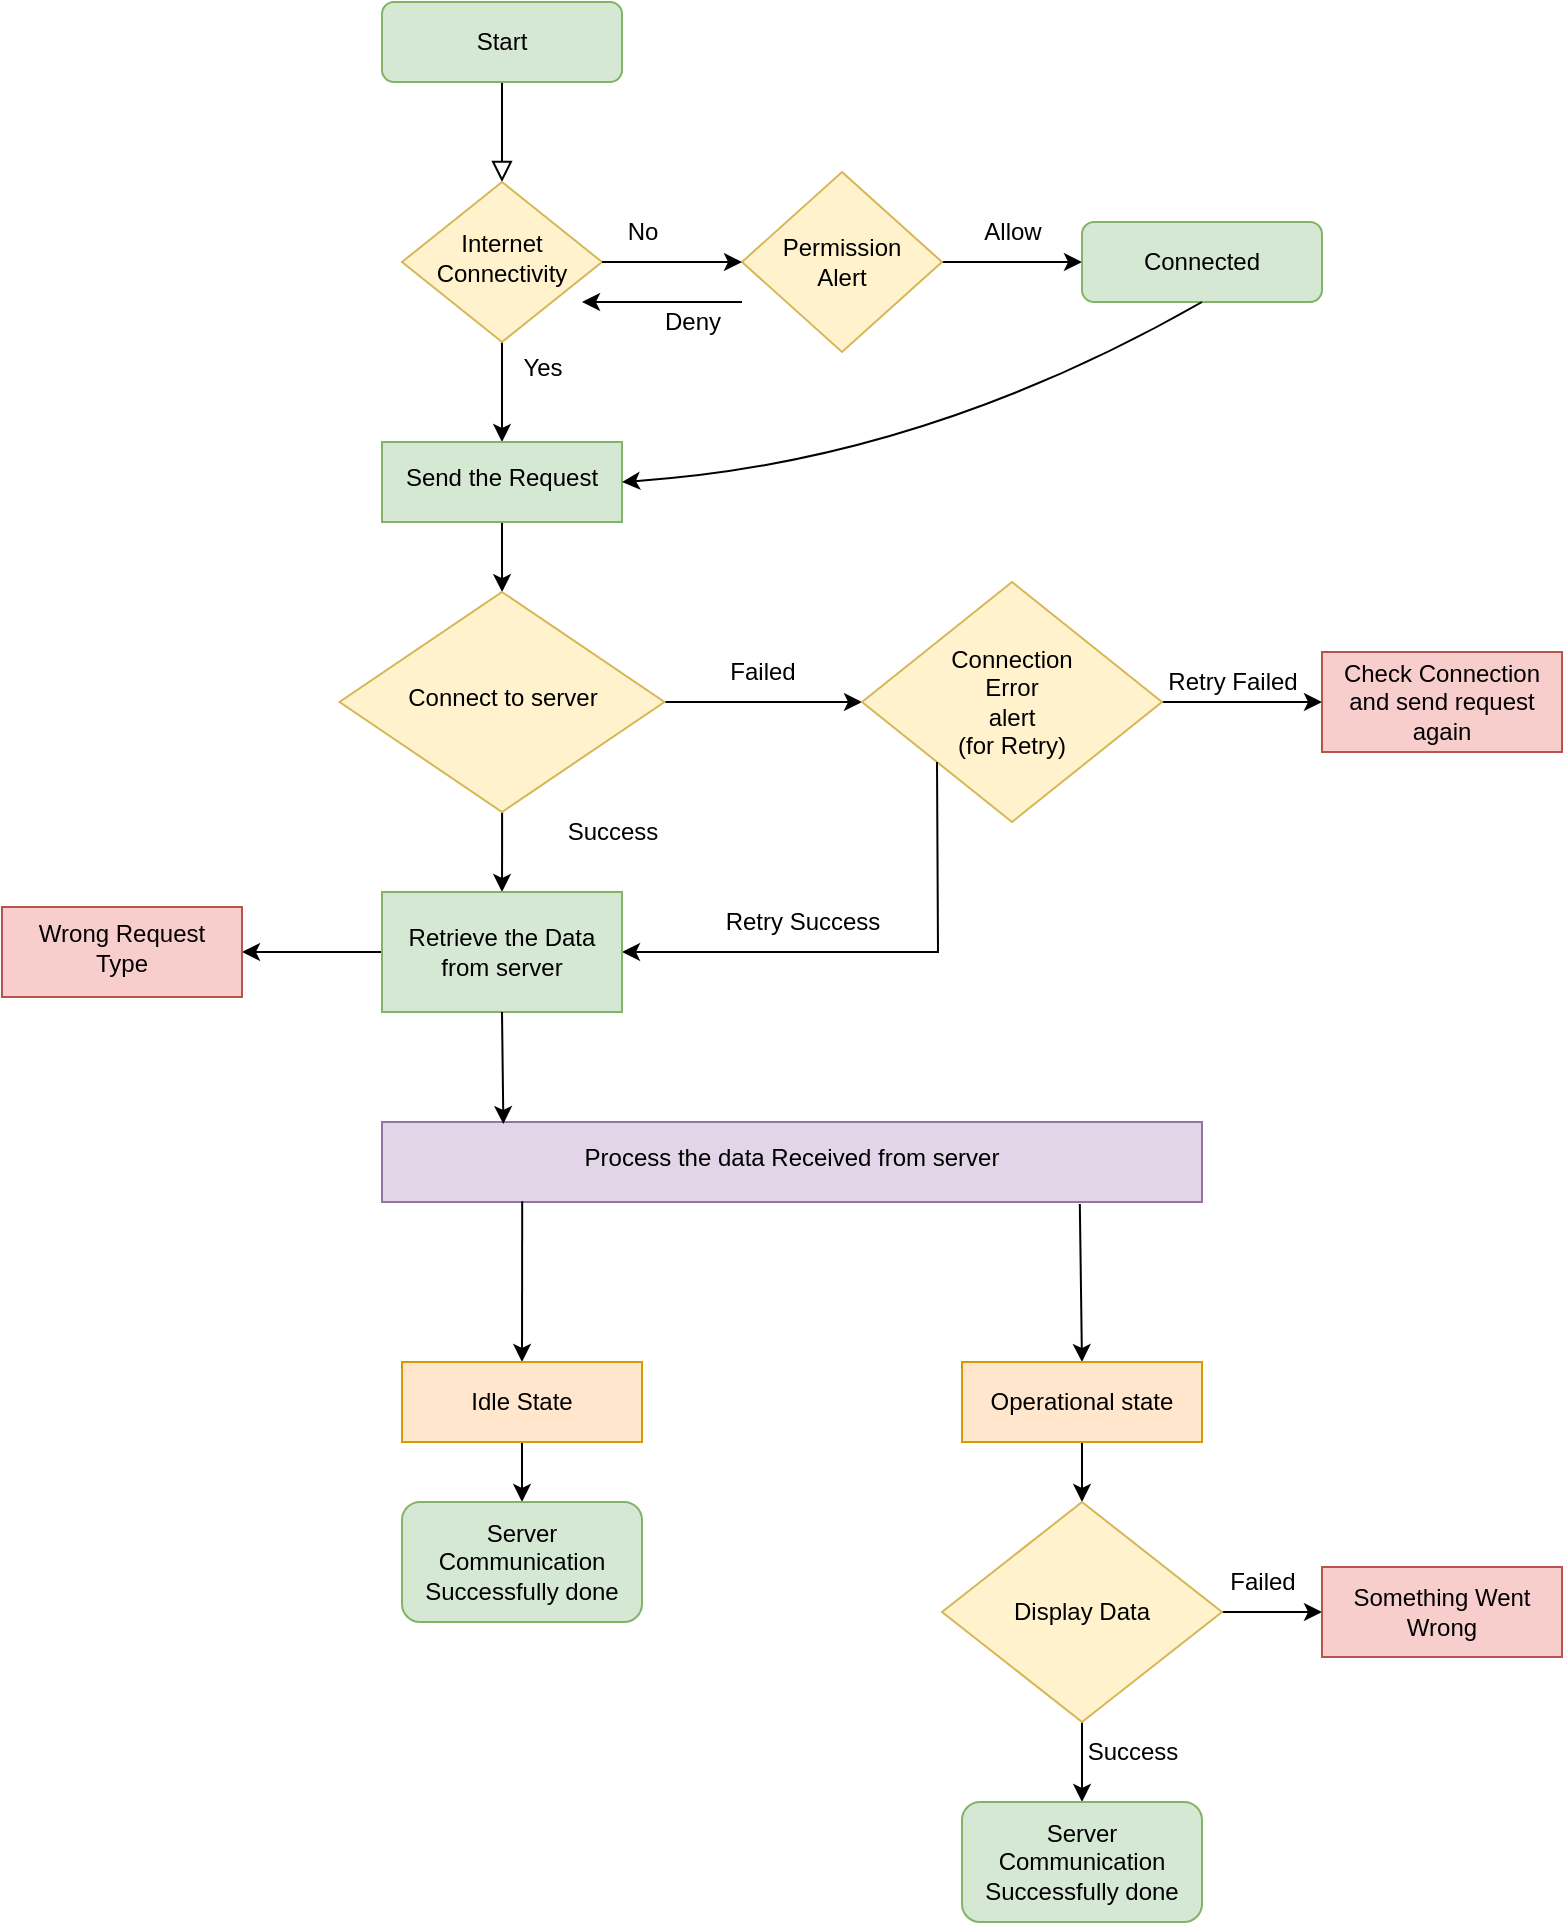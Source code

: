 <mxfile version="21.2.9" type="github">
  <diagram id="C5RBs43oDa-KdzZeNtuy" name="Page-1">
    <mxGraphModel dx="1877" dy="581" grid="1" gridSize="10" guides="1" tooltips="1" connect="1" arrows="1" fold="1" page="1" pageScale="1" pageWidth="827" pageHeight="1169" background="#FFFFFF" math="0" shadow="0">
      <root>
        <mxCell id="WIyWlLk6GJQsqaUBKTNV-0" />
        <mxCell id="WIyWlLk6GJQsqaUBKTNV-1" parent="WIyWlLk6GJQsqaUBKTNV-0" />
        <mxCell id="WIyWlLk6GJQsqaUBKTNV-2" value="" style="rounded=0;html=1;jettySize=auto;orthogonalLoop=1;fontSize=11;endArrow=block;endFill=0;endSize=8;strokeWidth=1;shadow=0;labelBackgroundColor=none;edgeStyle=orthogonalEdgeStyle;" parent="WIyWlLk6GJQsqaUBKTNV-1" source="WIyWlLk6GJQsqaUBKTNV-3" target="WIyWlLk6GJQsqaUBKTNV-6" edge="1">
          <mxGeometry relative="1" as="geometry" />
        </mxCell>
        <mxCell id="WIyWlLk6GJQsqaUBKTNV-3" value="Start" style="rounded=1;whiteSpace=wrap;html=1;fontSize=12;glass=0;strokeWidth=1;shadow=0;fillColor=#d5e8d4;strokeColor=#82b366;" parent="WIyWlLk6GJQsqaUBKTNV-1" vertex="1">
          <mxGeometry x="160" y="80" width="120" height="40" as="geometry" />
        </mxCell>
        <mxCell id="oW8vfRG4xfct3vdIjHn0-7" value="" style="edgeStyle=orthogonalEdgeStyle;rounded=0;orthogonalLoop=1;jettySize=auto;html=1;" parent="WIyWlLk6GJQsqaUBKTNV-1" source="WIyWlLk6GJQsqaUBKTNV-6" target="oW8vfRG4xfct3vdIjHn0-6" edge="1">
          <mxGeometry relative="1" as="geometry" />
        </mxCell>
        <mxCell id="WIyWlLk6GJQsqaUBKTNV-6" value="Internet Connectivity" style="rhombus;whiteSpace=wrap;html=1;shadow=0;fontFamily=Helvetica;fontSize=12;align=center;strokeWidth=1;spacing=6;spacingTop=-4;fillColor=#fff2cc;strokeColor=#d6b656;" parent="WIyWlLk6GJQsqaUBKTNV-1" vertex="1">
          <mxGeometry x="170" y="170" width="100" height="80" as="geometry" />
        </mxCell>
        <mxCell id="oW8vfRG4xfct3vdIjHn0-1" value="" style="edgeStyle=orthogonalEdgeStyle;rounded=0;orthogonalLoop=1;jettySize=auto;html=1;exitX=1;exitY=0.5;exitDx=0;exitDy=0;entryX=0;entryY=0.5;entryDx=0;entryDy=0;" parent="WIyWlLk6GJQsqaUBKTNV-1" source="oW8vfRG4xfct3vdIjHn0-10" target="oW8vfRG4xfct3vdIjHn0-0" edge="1">
          <mxGeometry relative="1" as="geometry">
            <mxPoint x="440" y="200" as="sourcePoint" />
          </mxGeometry>
        </mxCell>
        <mxCell id="oW8vfRG4xfct3vdIjHn0-0" value="Connected" style="whiteSpace=wrap;html=1;rounded=1;glass=0;strokeWidth=1;shadow=0;fillColor=#d5e8d4;strokeColor=#82b366;" parent="WIyWlLk6GJQsqaUBKTNV-1" vertex="1">
          <mxGeometry x="510" y="190" width="120" height="40" as="geometry" />
        </mxCell>
        <mxCell id="oW8vfRG4xfct3vdIjHn0-2" value="Allow" style="text;html=1;align=center;verticalAlign=middle;resizable=0;points=[];autosize=1;strokeColor=none;fillColor=none;" parent="WIyWlLk6GJQsqaUBKTNV-1" vertex="1">
          <mxGeometry x="450" y="180" width="50" height="30" as="geometry" />
        </mxCell>
        <mxCell id="oW8vfRG4xfct3vdIjHn0-17" value="" style="edgeStyle=orthogonalEdgeStyle;rounded=0;orthogonalLoop=1;jettySize=auto;html=1;" parent="WIyWlLk6GJQsqaUBKTNV-1" source="oW8vfRG4xfct3vdIjHn0-6" target="oW8vfRG4xfct3vdIjHn0-16" edge="1">
          <mxGeometry relative="1" as="geometry" />
        </mxCell>
        <mxCell id="oW8vfRG4xfct3vdIjHn0-6" value="Send the Request" style="whiteSpace=wrap;html=1;shadow=0;strokeWidth=1;spacing=6;spacingTop=-4;fillColor=#d5e8d4;strokeColor=#82b366;" parent="WIyWlLk6GJQsqaUBKTNV-1" vertex="1">
          <mxGeometry x="160" y="300" width="120" height="40" as="geometry" />
        </mxCell>
        <mxCell id="oW8vfRG4xfct3vdIjHn0-8" value="" style="curved=1;endArrow=classic;html=1;rounded=0;exitX=0.5;exitY=1;exitDx=0;exitDy=0;entryX=1;entryY=0.5;entryDx=0;entryDy=0;" parent="WIyWlLk6GJQsqaUBKTNV-1" source="oW8vfRG4xfct3vdIjHn0-0" target="oW8vfRG4xfct3vdIjHn0-6" edge="1">
          <mxGeometry width="50" height="50" relative="1" as="geometry">
            <mxPoint x="430" y="360" as="sourcePoint" />
            <mxPoint x="480" y="310" as="targetPoint" />
            <Array as="points">
              <mxPoint x="430" y="310" />
            </Array>
          </mxGeometry>
        </mxCell>
        <mxCell id="oW8vfRG4xfct3vdIjHn0-9" value="Yes" style="text;html=1;align=center;verticalAlign=middle;resizable=0;points=[];autosize=1;strokeColor=none;fillColor=none;" parent="WIyWlLk6GJQsqaUBKTNV-1" vertex="1">
          <mxGeometry x="220" y="248" width="40" height="30" as="geometry" />
        </mxCell>
        <mxCell id="oW8vfRG4xfct3vdIjHn0-10" value="Permission&lt;br&gt;Alert" style="rhombus;whiteSpace=wrap;html=1;fillColor=#fff2cc;strokeColor=#d6b656;" parent="WIyWlLk6GJQsqaUBKTNV-1" vertex="1">
          <mxGeometry x="340" y="165" width="100" height="90" as="geometry" />
        </mxCell>
        <mxCell id="oW8vfRG4xfct3vdIjHn0-11" value="" style="endArrow=classic;html=1;rounded=0;entryX=0;entryY=0.5;entryDx=0;entryDy=0;exitX=1;exitY=0.5;exitDx=0;exitDy=0;" parent="WIyWlLk6GJQsqaUBKTNV-1" source="WIyWlLk6GJQsqaUBKTNV-6" target="oW8vfRG4xfct3vdIjHn0-10" edge="1">
          <mxGeometry width="50" height="50" relative="1" as="geometry">
            <mxPoint x="80" y="280" as="sourcePoint" />
            <mxPoint x="130" y="230" as="targetPoint" />
          </mxGeometry>
        </mxCell>
        <mxCell id="oW8vfRG4xfct3vdIjHn0-12" value="No" style="text;html=1;align=center;verticalAlign=middle;resizable=0;points=[];autosize=1;strokeColor=none;fillColor=none;" parent="WIyWlLk6GJQsqaUBKTNV-1" vertex="1">
          <mxGeometry x="270" y="180" width="40" height="30" as="geometry" />
        </mxCell>
        <mxCell id="oW8vfRG4xfct3vdIjHn0-14" value="" style="endArrow=classic;html=1;rounded=0;" parent="WIyWlLk6GJQsqaUBKTNV-1" edge="1">
          <mxGeometry width="50" height="50" relative="1" as="geometry">
            <mxPoint x="340" y="230" as="sourcePoint" />
            <mxPoint x="260" y="230" as="targetPoint" />
          </mxGeometry>
        </mxCell>
        <mxCell id="oW8vfRG4xfct3vdIjHn0-15" value="Deny&lt;br&gt;" style="text;html=1;align=center;verticalAlign=middle;resizable=0;points=[];autosize=1;strokeColor=none;fillColor=none;" parent="WIyWlLk6GJQsqaUBKTNV-1" vertex="1">
          <mxGeometry x="290" y="225" width="50" height="30" as="geometry" />
        </mxCell>
        <mxCell id="oW8vfRG4xfct3vdIjHn0-20" value="" style="edgeStyle=orthogonalEdgeStyle;rounded=0;orthogonalLoop=1;jettySize=auto;html=1;entryX=0;entryY=0.5;entryDx=0;entryDy=0;" parent="WIyWlLk6GJQsqaUBKTNV-1" source="oW8vfRG4xfct3vdIjHn0-16" target="8LZHeYxUzjIszyaQ8oMj-0" edge="1">
          <mxGeometry relative="1" as="geometry">
            <mxPoint x="354" y="430" as="targetPoint" />
          </mxGeometry>
        </mxCell>
        <mxCell id="oW8vfRG4xfct3vdIjHn0-24" value="" style="edgeStyle=orthogonalEdgeStyle;rounded=0;orthogonalLoop=1;jettySize=auto;html=1;entryX=0.5;entryY=0;entryDx=0;entryDy=0;" parent="WIyWlLk6GJQsqaUBKTNV-1" source="oW8vfRG4xfct3vdIjHn0-16" target="8LZHeYxUzjIszyaQ8oMj-9" edge="1">
          <mxGeometry relative="1" as="geometry">
            <mxPoint x="220.1" y="520.068" as="targetPoint" />
          </mxGeometry>
        </mxCell>
        <mxCell id="oW8vfRG4xfct3vdIjHn0-16" value="Connect to server" style="rhombus;whiteSpace=wrap;html=1;shadow=0;strokeWidth=1;spacing=6;spacingTop=-4;fillColor=#fff2cc;strokeColor=#d6b656;" parent="WIyWlLk6GJQsqaUBKTNV-1" vertex="1">
          <mxGeometry x="138.75" y="375" width="162.5" height="110" as="geometry" />
        </mxCell>
        <mxCell id="oW8vfRG4xfct3vdIjHn0-21" value="Failed" style="text;html=1;align=center;verticalAlign=middle;resizable=0;points=[];autosize=1;strokeColor=none;fillColor=none;" parent="WIyWlLk6GJQsqaUBKTNV-1" vertex="1">
          <mxGeometry x="320" y="400" width="60" height="30" as="geometry" />
        </mxCell>
        <mxCell id="oW8vfRG4xfct3vdIjHn0-27" value="" style="edgeStyle=orthogonalEdgeStyle;rounded=0;orthogonalLoop=1;jettySize=auto;html=1;exitX=0;exitY=0.5;exitDx=0;exitDy=0;" parent="WIyWlLk6GJQsqaUBKTNV-1" source="8LZHeYxUzjIszyaQ8oMj-9" target="oW8vfRG4xfct3vdIjHn0-26" edge="1">
          <mxGeometry relative="1" as="geometry">
            <mxPoint x="138.75" y="575" as="sourcePoint" />
          </mxGeometry>
        </mxCell>
        <mxCell id="oW8vfRG4xfct3vdIjHn0-25" value="Success" style="text;html=1;align=center;verticalAlign=middle;resizable=0;points=[];autosize=1;strokeColor=none;fillColor=none;" parent="WIyWlLk6GJQsqaUBKTNV-1" vertex="1">
          <mxGeometry x="240" y="480" width="70" height="30" as="geometry" />
        </mxCell>
        <mxCell id="oW8vfRG4xfct3vdIjHn0-26" value="Wrong Request Type" style="whiteSpace=wrap;html=1;shadow=0;strokeWidth=1;spacing=6;spacingTop=-4;fillColor=#f8cecc;strokeColor=#b85450;" parent="WIyWlLk6GJQsqaUBKTNV-1" vertex="1">
          <mxGeometry x="-30" y="532.5" width="120" height="45" as="geometry" />
        </mxCell>
        <mxCell id="oW8vfRG4xfct3vdIjHn0-29" value="Process the data Received from server" style="whiteSpace=wrap;html=1;shadow=0;strokeWidth=1;spacing=6;spacingTop=-4;fillColor=#e1d5e7;strokeColor=#9673a6;" parent="WIyWlLk6GJQsqaUBKTNV-1" vertex="1">
          <mxGeometry x="160" y="640" width="410" height="40" as="geometry" />
        </mxCell>
        <mxCell id="oW8vfRG4xfct3vdIjHn0-32" value="" style="endArrow=classic;html=1;rounded=0;exitX=0.171;exitY=0.99;exitDx=0;exitDy=0;exitPerimeter=0;entryX=0.5;entryY=0;entryDx=0;entryDy=0;" parent="WIyWlLk6GJQsqaUBKTNV-1" source="oW8vfRG4xfct3vdIjHn0-29" target="oW8vfRG4xfct3vdIjHn0-36" edge="1">
          <mxGeometry width="50" height="50" relative="1" as="geometry">
            <mxPoint x="180" y="860" as="sourcePoint" />
            <mxPoint x="230" y="762.5" as="targetPoint" />
          </mxGeometry>
        </mxCell>
        <mxCell id="oW8vfRG4xfct3vdIjHn0-33" value="" style="endArrow=classic;html=1;rounded=0;entryX=0.5;entryY=0;entryDx=0;entryDy=0;exitX=0.851;exitY=1.024;exitDx=0;exitDy=0;exitPerimeter=0;" parent="WIyWlLk6GJQsqaUBKTNV-1" source="oW8vfRG4xfct3vdIjHn0-29" target="oW8vfRG4xfct3vdIjHn0-37" edge="1">
          <mxGeometry width="50" height="50" relative="1" as="geometry">
            <mxPoint x="520" y="710" as="sourcePoint" />
            <mxPoint x="510" y="762.5" as="targetPoint" />
          </mxGeometry>
        </mxCell>
        <mxCell id="oW8vfRG4xfct3vdIjHn0-40" value="" style="edgeStyle=orthogonalEdgeStyle;rounded=0;orthogonalLoop=1;jettySize=auto;html=1;" parent="WIyWlLk6GJQsqaUBKTNV-1" source="oW8vfRG4xfct3vdIjHn0-36" target="oW8vfRG4xfct3vdIjHn0-39" edge="1">
          <mxGeometry relative="1" as="geometry" />
        </mxCell>
        <mxCell id="oW8vfRG4xfct3vdIjHn0-36" value="Idle State" style="rounded=0;whiteSpace=wrap;html=1;fillColor=#ffe6cc;strokeColor=#d79b00;" parent="WIyWlLk6GJQsqaUBKTNV-1" vertex="1">
          <mxGeometry x="170" y="760" width="120" height="40" as="geometry" />
        </mxCell>
        <mxCell id="oW8vfRG4xfct3vdIjHn0-42" value="" style="edgeStyle=orthogonalEdgeStyle;rounded=0;orthogonalLoop=1;jettySize=auto;html=1;" parent="WIyWlLk6GJQsqaUBKTNV-1" source="oW8vfRG4xfct3vdIjHn0-37" target="oW8vfRG4xfct3vdIjHn0-41" edge="1">
          <mxGeometry relative="1" as="geometry" />
        </mxCell>
        <mxCell id="oW8vfRG4xfct3vdIjHn0-37" value="Operational state" style="rounded=0;whiteSpace=wrap;html=1;fillColor=#ffe6cc;strokeColor=#d79b00;" parent="WIyWlLk6GJQsqaUBKTNV-1" vertex="1">
          <mxGeometry x="450" y="760" width="120" height="40" as="geometry" />
        </mxCell>
        <mxCell id="oW8vfRG4xfct3vdIjHn0-39" value="Server Communication&lt;br&gt;Successfully done" style="rounded=1;whiteSpace=wrap;html=1;fillColor=#d5e8d4;strokeColor=#82b366;" parent="WIyWlLk6GJQsqaUBKTNV-1" vertex="1">
          <mxGeometry x="170" y="830" width="120" height="60" as="geometry" />
        </mxCell>
        <mxCell id="oW8vfRG4xfct3vdIjHn0-44" value="" style="edgeStyle=orthogonalEdgeStyle;rounded=0;orthogonalLoop=1;jettySize=auto;html=1;" parent="WIyWlLk6GJQsqaUBKTNV-1" source="oW8vfRG4xfct3vdIjHn0-41" target="oW8vfRG4xfct3vdIjHn0-43" edge="1">
          <mxGeometry relative="1" as="geometry" />
        </mxCell>
        <mxCell id="oW8vfRG4xfct3vdIjHn0-47" value="" style="edgeStyle=orthogonalEdgeStyle;rounded=0;orthogonalLoop=1;jettySize=auto;html=1;entryX=0.5;entryY=0;entryDx=0;entryDy=0;" parent="WIyWlLk6GJQsqaUBKTNV-1" source="oW8vfRG4xfct3vdIjHn0-41" target="oW8vfRG4xfct3vdIjHn0-48" edge="1">
          <mxGeometry relative="1" as="geometry">
            <mxPoint x="510" y="1045" as="targetPoint" />
          </mxGeometry>
        </mxCell>
        <mxCell id="oW8vfRG4xfct3vdIjHn0-41" value="Display Data" style="rhombus;whiteSpace=wrap;html=1;rounded=0;fillColor=#fff2cc;strokeColor=#d6b656;" parent="WIyWlLk6GJQsqaUBKTNV-1" vertex="1">
          <mxGeometry x="440" y="830" width="140" height="110" as="geometry" />
        </mxCell>
        <mxCell id="oW8vfRG4xfct3vdIjHn0-43" value="Something Went Wrong" style="whiteSpace=wrap;html=1;rounded=0;fillColor=#f8cecc;strokeColor=#b85450;" parent="WIyWlLk6GJQsqaUBKTNV-1" vertex="1">
          <mxGeometry x="630" y="862.5" width="120" height="45" as="geometry" />
        </mxCell>
        <mxCell id="oW8vfRG4xfct3vdIjHn0-45" value="Failed" style="text;html=1;align=center;verticalAlign=middle;resizable=0;points=[];autosize=1;strokeColor=none;fillColor=none;" parent="WIyWlLk6GJQsqaUBKTNV-1" vertex="1">
          <mxGeometry x="570" y="855" width="60" height="30" as="geometry" />
        </mxCell>
        <mxCell id="oW8vfRG4xfct3vdIjHn0-48" value="Server Communication&lt;br style=&quot;border-color: var(--border-color);&quot;&gt;Successfully done" style="rounded=1;whiteSpace=wrap;html=1;fillColor=#d5e8d4;strokeColor=#82b366;" parent="WIyWlLk6GJQsqaUBKTNV-1" vertex="1">
          <mxGeometry x="450" y="980" width="120" height="60" as="geometry" />
        </mxCell>
        <mxCell id="oW8vfRG4xfct3vdIjHn0-50" value="Success" style="text;html=1;align=center;verticalAlign=middle;resizable=0;points=[];autosize=1;strokeColor=none;fillColor=none;" parent="WIyWlLk6GJQsqaUBKTNV-1" vertex="1">
          <mxGeometry x="500" y="940" width="70" height="30" as="geometry" />
        </mxCell>
        <mxCell id="8LZHeYxUzjIszyaQ8oMj-2" value="" style="edgeStyle=orthogonalEdgeStyle;rounded=0;orthogonalLoop=1;jettySize=auto;html=1;" edge="1" parent="WIyWlLk6GJQsqaUBKTNV-1" source="8LZHeYxUzjIszyaQ8oMj-0" target="8LZHeYxUzjIszyaQ8oMj-1">
          <mxGeometry relative="1" as="geometry" />
        </mxCell>
        <mxCell id="8LZHeYxUzjIszyaQ8oMj-0" value="Connection&lt;br&gt;&amp;nbsp;Error&amp;nbsp;&lt;br&gt;alert&lt;br&gt;(for Retry)&lt;br&gt;" style="rhombus;whiteSpace=wrap;html=1;fillColor=#fff2cc;strokeColor=#d6b656;" vertex="1" parent="WIyWlLk6GJQsqaUBKTNV-1">
          <mxGeometry x="400" y="370" width="150" height="120" as="geometry" />
        </mxCell>
        <mxCell id="8LZHeYxUzjIszyaQ8oMj-1" value="Check Connection and send request again" style="whiteSpace=wrap;html=1;fillColor=#f8cecc;strokeColor=#b85450;" vertex="1" parent="WIyWlLk6GJQsqaUBKTNV-1">
          <mxGeometry x="630" y="405" width="120" height="50" as="geometry" />
        </mxCell>
        <mxCell id="8LZHeYxUzjIszyaQ8oMj-3" value="Retry Failed" style="text;html=1;align=center;verticalAlign=middle;resizable=0;points=[];autosize=1;strokeColor=none;fillColor=none;" vertex="1" parent="WIyWlLk6GJQsqaUBKTNV-1">
          <mxGeometry x="540" y="405" width="90" height="30" as="geometry" />
        </mxCell>
        <mxCell id="8LZHeYxUzjIszyaQ8oMj-6" value="Retry Success" style="text;html=1;align=center;verticalAlign=middle;resizable=0;points=[];autosize=1;strokeColor=none;fillColor=none;rotation=0;" vertex="1" parent="WIyWlLk6GJQsqaUBKTNV-1">
          <mxGeometry x="320" y="525" width="100" height="30" as="geometry" />
        </mxCell>
        <mxCell id="8LZHeYxUzjIszyaQ8oMj-8" value="" style="endArrow=classic;html=1;rounded=0;exitX=0;exitY=1;exitDx=0;exitDy=0;entryX=1;entryY=0.5;entryDx=0;entryDy=0;" edge="1" parent="WIyWlLk6GJQsqaUBKTNV-1" source="8LZHeYxUzjIszyaQ8oMj-0" target="8LZHeYxUzjIszyaQ8oMj-9">
          <mxGeometry width="50" height="50" relative="1" as="geometry">
            <mxPoint x="390" y="520" as="sourcePoint" />
            <mxPoint x="260.817" y="547.63" as="targetPoint" />
            <Array as="points">
              <mxPoint x="438" y="555" />
            </Array>
          </mxGeometry>
        </mxCell>
        <mxCell id="8LZHeYxUzjIszyaQ8oMj-9" value="Retrieve the Data&lt;br style=&quot;border-color: var(--border-color);&quot;&gt;from server" style="rounded=0;whiteSpace=wrap;html=1;fillColor=#d5e8d4;strokeColor=#82b366;" vertex="1" parent="WIyWlLk6GJQsqaUBKTNV-1">
          <mxGeometry x="160" y="525" width="120" height="60" as="geometry" />
        </mxCell>
        <mxCell id="8LZHeYxUzjIszyaQ8oMj-11" value="" style="endArrow=classic;html=1;rounded=0;exitX=0.5;exitY=1;exitDx=0;exitDy=0;entryX=0.148;entryY=0.025;entryDx=0;entryDy=0;entryPerimeter=0;" edge="1" parent="WIyWlLk6GJQsqaUBKTNV-1" source="8LZHeYxUzjIszyaQ8oMj-9" target="oW8vfRG4xfct3vdIjHn0-29">
          <mxGeometry width="50" height="50" relative="1" as="geometry">
            <mxPoint x="390" y="510" as="sourcePoint" />
            <mxPoint x="220" y="670" as="targetPoint" />
          </mxGeometry>
        </mxCell>
      </root>
    </mxGraphModel>
  </diagram>
</mxfile>
